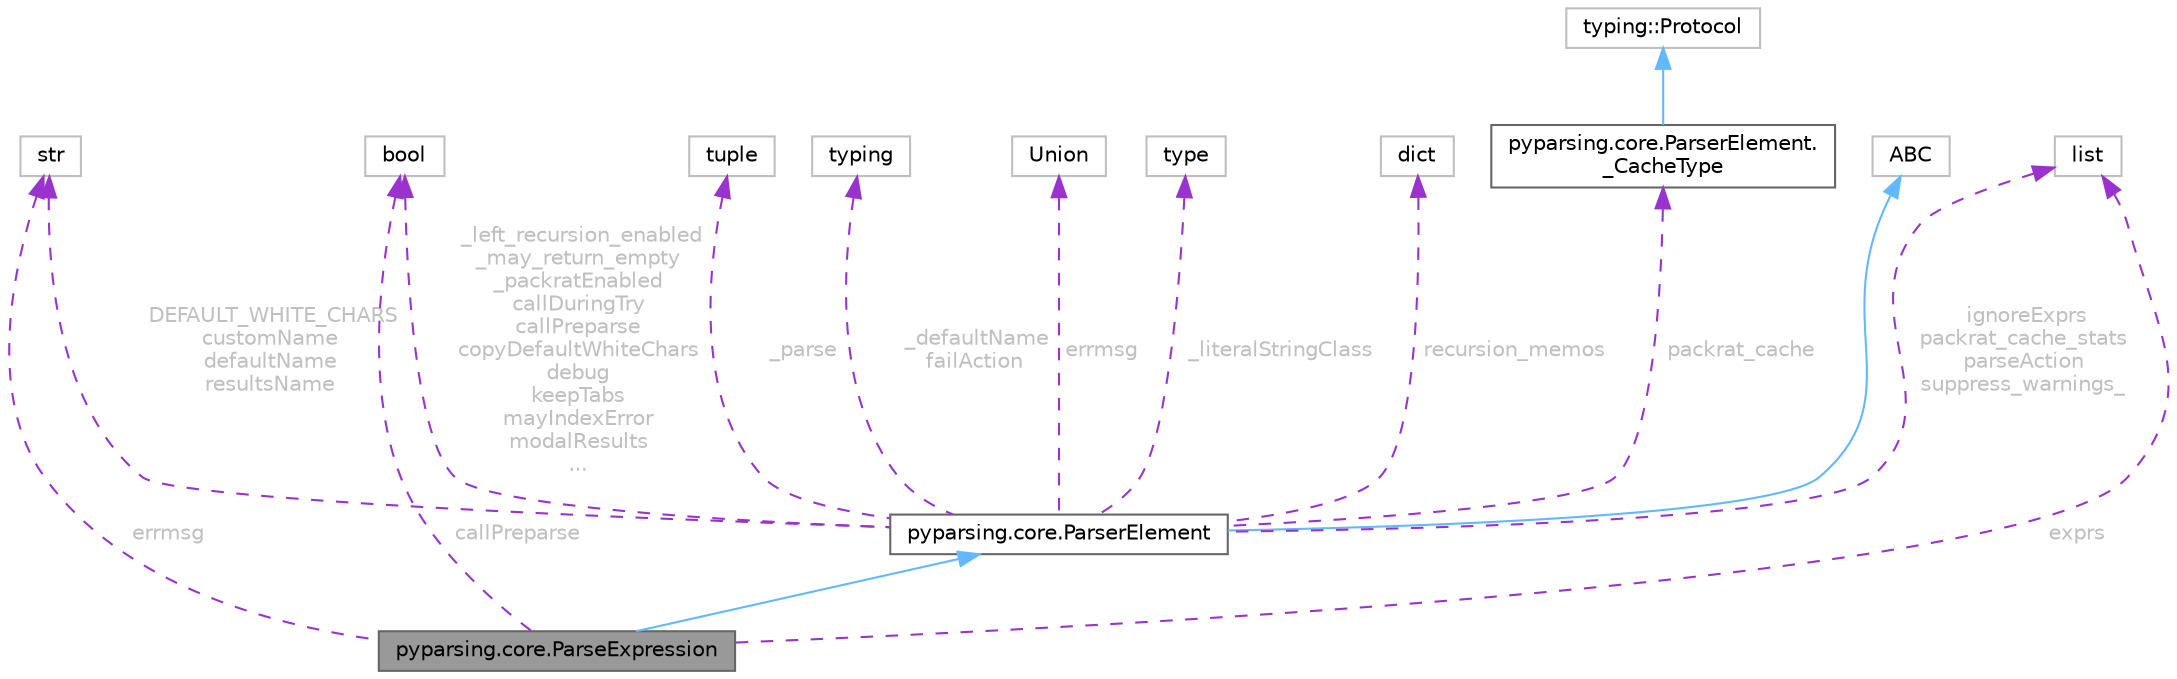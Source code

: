 digraph "pyparsing.core.ParseExpression"
{
 // LATEX_PDF_SIZE
  bgcolor="transparent";
  edge [fontname=Helvetica,fontsize=10,labelfontname=Helvetica,labelfontsize=10];
  node [fontname=Helvetica,fontsize=10,shape=box,height=0.2,width=0.4];
  Node1 [id="Node000001",label="pyparsing.core.ParseExpression",height=0.2,width=0.4,color="gray40", fillcolor="grey60", style="filled", fontcolor="black",tooltip=" "];
  Node2 -> Node1 [id="edge16_Node000001_Node000002",dir="back",color="steelblue1",style="solid",tooltip=" "];
  Node2 [id="Node000002",label="pyparsing.core.ParserElement",height=0.2,width=0.4,color="gray40", fillcolor="white", style="filled",URL="$d9/d94/classpyparsing_1_1core_1_1ParserElement.html",tooltip=" "];
  Node3 -> Node2 [id="edge17_Node000002_Node000003",dir="back",color="steelblue1",style="solid",tooltip=" "];
  Node3 [id="Node000003",label="ABC",height=0.2,width=0.4,color="grey75", fillcolor="white", style="filled",URL="$dd/d9b/classABC.html",tooltip=" "];
  Node4 -> Node2 [id="edge18_Node000002_Node000004",dir="back",color="darkorchid3",style="dashed",tooltip=" ",label=" DEFAULT_WHITE_CHARS\ncustomName\ndefaultName\nresultsName",fontcolor="grey" ];
  Node4 [id="Node000004",label="str",height=0.2,width=0.4,color="grey75", fillcolor="white", style="filled",tooltip=" "];
  Node5 -> Node2 [id="edge19_Node000002_Node000005",dir="back",color="darkorchid3",style="dashed",tooltip=" ",label=" _left_recursion_enabled\n_may_return_empty\n_packratEnabled\ncallDuringTry\ncallPreparse\ncopyDefaultWhiteChars\ndebug\nkeepTabs\nmayIndexError\nmodalResults\n...",fontcolor="grey" ];
  Node5 [id="Node000005",label="bool",height=0.2,width=0.4,color="grey75", fillcolor="white", style="filled",tooltip=" "];
  Node6 -> Node2 [id="edge20_Node000002_Node000006",dir="back",color="darkorchid3",style="dashed",tooltip=" ",label=" _literalStringClass",fontcolor="grey" ];
  Node6 [id="Node000006",label="type",height=0.2,width=0.4,color="grey75", fillcolor="white", style="filled",tooltip=" "];
  Node7 -> Node2 [id="edge21_Node000002_Node000007",dir="back",color="darkorchid3",style="dashed",tooltip=" ",label=" recursion_memos",fontcolor="grey" ];
  Node7 [id="Node000007",label="dict",height=0.2,width=0.4,color="grey75", fillcolor="white", style="filled",tooltip=" "];
  Node8 -> Node2 [id="edge22_Node000002_Node000008",dir="back",color="darkorchid3",style="dashed",tooltip=" ",label=" packrat_cache",fontcolor="grey" ];
  Node8 [id="Node000008",label="pyparsing.core.ParserElement.\l_CacheType",height=0.2,width=0.4,color="gray40", fillcolor="white", style="filled",URL="$da/d96/classpyparsing_1_1core_1_1ParserElement_1_1__CacheType.html",tooltip=" "];
  Node9 -> Node8 [id="edge23_Node000008_Node000009",dir="back",color="steelblue1",style="solid",tooltip=" "];
  Node9 [id="Node000009",label="typing::Protocol",height=0.2,width=0.4,color="grey75", fillcolor="white", style="filled",tooltip=" "];
  Node10 -> Node2 [id="edge24_Node000002_Node000010",dir="back",color="darkorchid3",style="dashed",tooltip=" ",label=" ignoreExprs\npackrat_cache_stats\nparseAction\nsuppress_warnings_",fontcolor="grey" ];
  Node10 [id="Node000010",label="list",height=0.2,width=0.4,color="grey75", fillcolor="white", style="filled",tooltip=" "];
  Node11 -> Node2 [id="edge25_Node000002_Node000011",dir="back",color="darkorchid3",style="dashed",tooltip=" ",label=" _parse",fontcolor="grey" ];
  Node11 [id="Node000011",label="tuple",height=0.2,width=0.4,color="grey75", fillcolor="white", style="filled",tooltip=" "];
  Node12 -> Node2 [id="edge26_Node000002_Node000012",dir="back",color="darkorchid3",style="dashed",tooltip=" ",label=" _defaultName\nfailAction",fontcolor="grey" ];
  Node12 [id="Node000012",label="typing",height=0.2,width=0.4,color="grey75", fillcolor="white", style="filled",tooltip=" "];
  Node13 -> Node2 [id="edge27_Node000002_Node000013",dir="back",color="darkorchid3",style="dashed",tooltip=" ",label=" errmsg",fontcolor="grey" ];
  Node13 [id="Node000013",label="Union",height=0.2,width=0.4,color="grey75", fillcolor="white", style="filled",tooltip=" "];
  Node10 -> Node1 [id="edge28_Node000001_Node000010",dir="back",color="darkorchid3",style="dashed",tooltip=" ",label=" exprs",fontcolor="grey" ];
  Node5 -> Node1 [id="edge29_Node000001_Node000005",dir="back",color="darkorchid3",style="dashed",tooltip=" ",label=" callPreparse",fontcolor="grey" ];
  Node4 -> Node1 [id="edge30_Node000001_Node000004",dir="back",color="darkorchid3",style="dashed",tooltip=" ",label=" errmsg",fontcolor="grey" ];
}
